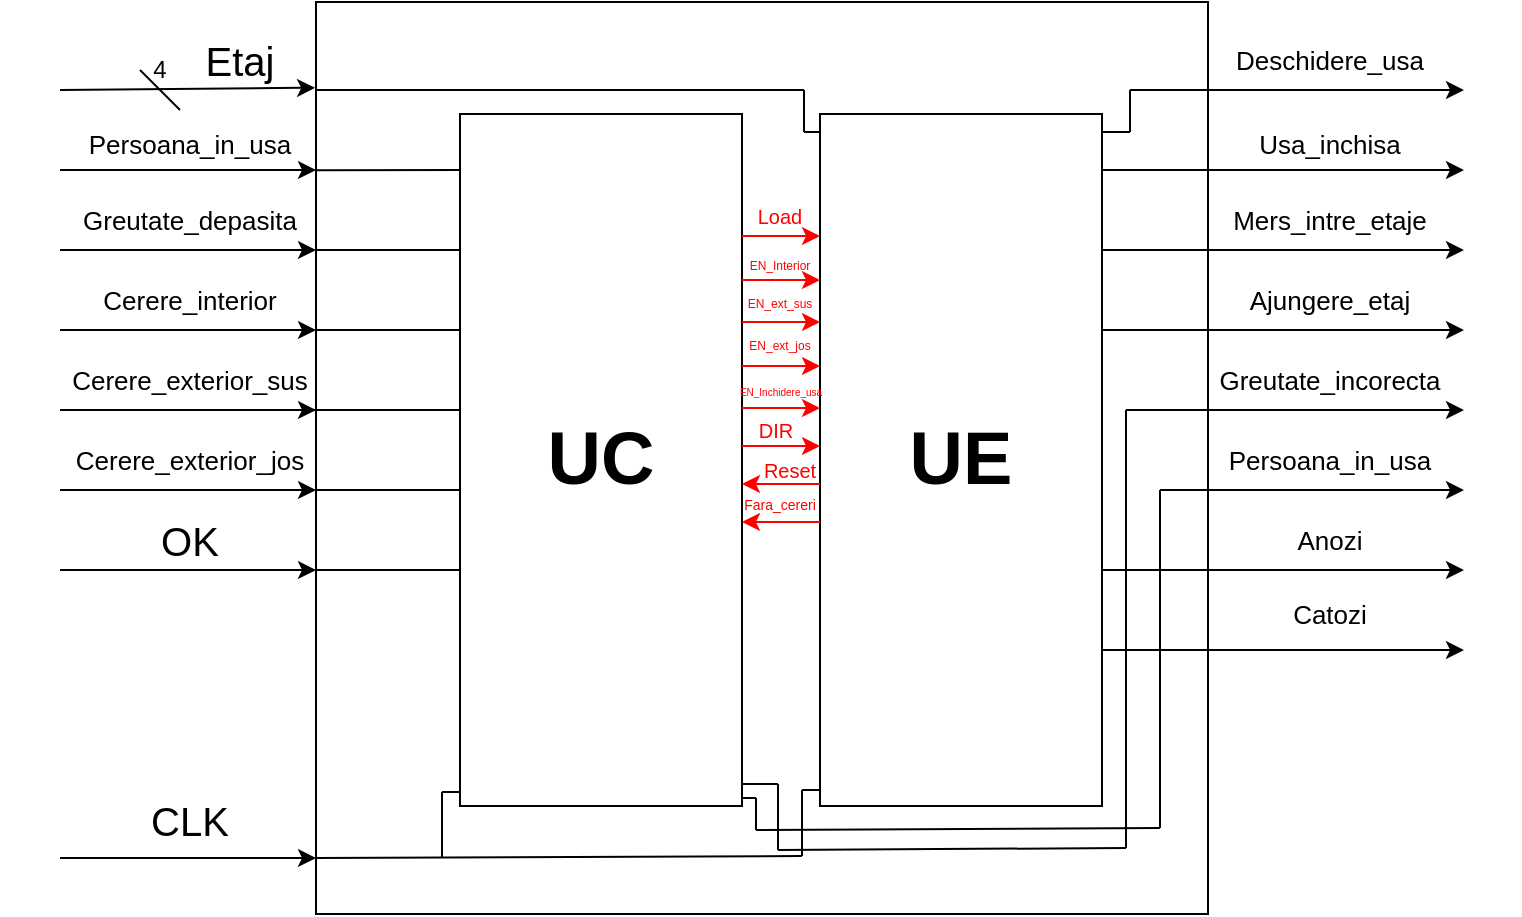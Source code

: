 <mxfile version="21.3.4" type="device">
  <diagram name="Page-1" id="GFIvSLtLIXp5ERF9A66N">
    <mxGraphModel dx="790" dy="440" grid="0" gridSize="10" guides="0" tooltips="1" connect="0" arrows="0" fold="1" page="1" pageScale="1" pageWidth="827" pageHeight="1169" background="#ffffff" math="0" shadow="0">
      <root>
        <mxCell id="0" />
        <mxCell id="1" parent="0" />
        <mxCell id="tNx4KRhvCRcn8NS1-yf5-1" value="" style="rounded=0;whiteSpace=wrap;html=1;fillColor=none;strokeColor=#000000;connectable=0;allowArrows=0;cloneable=0;" vertex="1" parent="1">
          <mxGeometry x="188" y="139" width="446" height="456" as="geometry" />
        </mxCell>
        <mxCell id="tNx4KRhvCRcn8NS1-yf5-2" value="&lt;font color=&quot;#000000&quot;&gt;&lt;b&gt;UC&lt;/b&gt;&lt;/font&gt;" style="rounded=0;whiteSpace=wrap;html=1;fillColor=none;strokeColor=#000000;fontSize=37;connectable=0;allowArrows=0;cloneable=0;" vertex="1" parent="1">
          <mxGeometry x="260" y="195" width="141" height="346" as="geometry" />
        </mxCell>
        <mxCell id="tNx4KRhvCRcn8NS1-yf5-5" value="&lt;font color=&quot;#000000&quot;&gt;&lt;b&gt;UE&lt;/b&gt;&lt;/font&gt;" style="rounded=0;whiteSpace=wrap;html=1;fillColor=none;strokeColor=#000000;fontSize=37;connectable=0;allowArrows=0;cloneable=0;" vertex="1" parent="1">
          <mxGeometry x="440" y="195" width="141" height="346" as="geometry" />
        </mxCell>
        <mxCell id="tNx4KRhvCRcn8NS1-yf5-6" value="" style="endArrow=classic;html=1;rounded=0;fontColor=#000000;strokeColor=#000000;entryX=-0.001;entryY=0.094;entryDx=0;entryDy=0;entryPerimeter=0;cloneable=0;" edge="1" parent="1" target="tNx4KRhvCRcn8NS1-yf5-1">
          <mxGeometry width="50" height="50" relative="1" as="geometry">
            <mxPoint x="60" y="183" as="sourcePoint" />
            <mxPoint x="178" y="181" as="targetPoint" />
          </mxGeometry>
        </mxCell>
        <mxCell id="tNx4KRhvCRcn8NS1-yf5-7" value="" style="endArrow=classic;html=1;rounded=0;fontColor=#000000;strokeColor=#000000;entryX=-0.001;entryY=0.094;entryDx=0;entryDy=0;entryPerimeter=0;cloneable=0;" edge="1" parent="1">
          <mxGeometry width="50" height="50" relative="1" as="geometry">
            <mxPoint x="60" y="223" as="sourcePoint" />
            <mxPoint x="188" y="223" as="targetPoint" />
          </mxGeometry>
        </mxCell>
        <mxCell id="tNx4KRhvCRcn8NS1-yf5-8" value="" style="endArrow=classic;html=1;rounded=0;fontColor=#000000;strokeColor=#000000;entryX=-0.001;entryY=0.094;entryDx=0;entryDy=0;entryPerimeter=0;cloneable=0;" edge="1" parent="1">
          <mxGeometry width="50" height="50" relative="1" as="geometry">
            <mxPoint x="60" y="263" as="sourcePoint" />
            <mxPoint x="188" y="263" as="targetPoint" />
          </mxGeometry>
        </mxCell>
        <mxCell id="tNx4KRhvCRcn8NS1-yf5-9" value="" style="endArrow=classic;html=1;rounded=0;fontColor=#000000;strokeColor=#000000;entryX=-0.001;entryY=0.094;entryDx=0;entryDy=0;entryPerimeter=0;cloneable=0;" edge="1" parent="1">
          <mxGeometry width="50" height="50" relative="1" as="geometry">
            <mxPoint x="60" y="303" as="sourcePoint" />
            <mxPoint x="188" y="303" as="targetPoint" />
          </mxGeometry>
        </mxCell>
        <mxCell id="tNx4KRhvCRcn8NS1-yf5-10" value="" style="endArrow=classic;html=1;rounded=0;fontColor=#000000;strokeColor=#000000;entryX=-0.001;entryY=0.094;entryDx=0;entryDy=0;entryPerimeter=0;cloneable=0;" edge="1" parent="1">
          <mxGeometry width="50" height="50" relative="1" as="geometry">
            <mxPoint x="60" y="343" as="sourcePoint" />
            <mxPoint x="188" y="343" as="targetPoint" />
          </mxGeometry>
        </mxCell>
        <mxCell id="tNx4KRhvCRcn8NS1-yf5-11" value="" style="endArrow=classic;html=1;rounded=0;fontColor=#000000;strokeColor=#000000;entryX=-0.001;entryY=0.094;entryDx=0;entryDy=0;entryPerimeter=0;cloneable=0;" edge="1" parent="1">
          <mxGeometry width="50" height="50" relative="1" as="geometry">
            <mxPoint x="60" y="383" as="sourcePoint" />
            <mxPoint x="188" y="383" as="targetPoint" />
          </mxGeometry>
        </mxCell>
        <mxCell id="tNx4KRhvCRcn8NS1-yf5-12" value="" style="endArrow=classic;html=1;rounded=0;fontColor=#000000;strokeColor=#000000;entryX=-0.001;entryY=0.094;entryDx=0;entryDy=0;entryPerimeter=0;cloneable=0;" edge="1" parent="1">
          <mxGeometry width="50" height="50" relative="1" as="geometry">
            <mxPoint x="60" y="423" as="sourcePoint" />
            <mxPoint x="188" y="423" as="targetPoint" />
          </mxGeometry>
        </mxCell>
        <mxCell id="tNx4KRhvCRcn8NS1-yf5-13" value="" style="endArrow=classic;html=1;rounded=0;fontColor=#000000;strokeColor=#000000;entryX=-0.001;entryY=0.094;entryDx=0;entryDy=0;entryPerimeter=0;cloneable=0;" edge="1" parent="1">
          <mxGeometry width="50" height="50" relative="1" as="geometry">
            <mxPoint x="60" y="567" as="sourcePoint" />
            <mxPoint x="188" y="567" as="targetPoint" />
          </mxGeometry>
        </mxCell>
        <mxCell id="tNx4KRhvCRcn8NS1-yf5-14" value="&lt;font color=&quot;#000000&quot;&gt;&lt;span style=&quot;font-size: 20px;&quot;&gt;Etaj&lt;/span&gt;&lt;/font&gt;" style="text;html=1;strokeColor=none;fillColor=none;align=center;verticalAlign=middle;whiteSpace=wrap;rounded=0;cloneable=0;" vertex="1" parent="1">
          <mxGeometry x="120" y="153" width="60" height="30" as="geometry" />
        </mxCell>
        <mxCell id="tNx4KRhvCRcn8NS1-yf5-15" value="&lt;font style=&quot;font-size: 13px;&quot; color=&quot;#000000&quot;&gt;Persoana_in_usa&lt;/font&gt;" style="text;html=1;strokeColor=none;fillColor=none;align=center;verticalAlign=middle;whiteSpace=wrap;rounded=0;cloneable=0;" vertex="1" parent="1">
          <mxGeometry x="30" y="195" width="190" height="30" as="geometry" />
        </mxCell>
        <mxCell id="tNx4KRhvCRcn8NS1-yf5-16" value="" style="endArrow=none;html=1;rounded=0;strokeColor=#000000;cloneable=0;" edge="1" parent="1">
          <mxGeometry width="50" height="50" relative="1" as="geometry">
            <mxPoint x="120" y="193" as="sourcePoint" />
            <mxPoint x="100" y="173" as="targetPoint" />
          </mxGeometry>
        </mxCell>
        <mxCell id="tNx4KRhvCRcn8NS1-yf5-17" value="&lt;font color=&quot;#000000&quot;&gt;4&lt;/font&gt;" style="text;html=1;strokeColor=none;fillColor=none;align=center;verticalAlign=middle;whiteSpace=wrap;rounded=0;cloneable=0;" vertex="1" parent="1">
          <mxGeometry x="100" y="173" width="20" as="geometry" />
        </mxCell>
        <mxCell id="tNx4KRhvCRcn8NS1-yf5-18" value="&lt;font color=&quot;#000000&quot;&gt;&lt;span style=&quot;font-size: 13px;&quot;&gt;Greutate_depasita&lt;/span&gt;&lt;/font&gt;" style="text;html=1;strokeColor=none;fillColor=none;align=center;verticalAlign=middle;whiteSpace=wrap;rounded=0;cloneable=0;" vertex="1" parent="1">
          <mxGeometry x="30" y="233" width="190" height="30" as="geometry" />
        </mxCell>
        <mxCell id="tNx4KRhvCRcn8NS1-yf5-19" value="&lt;font color=&quot;#000000&quot;&gt;&lt;span style=&quot;font-size: 13px;&quot;&gt;Cerere_interior&lt;br&gt;&lt;/span&gt;&lt;/font&gt;" style="text;html=1;strokeColor=none;fillColor=none;align=center;verticalAlign=middle;whiteSpace=wrap;rounded=0;cloneable=0;" vertex="1" parent="1">
          <mxGeometry x="30" y="273" width="190" height="30" as="geometry" />
        </mxCell>
        <mxCell id="tNx4KRhvCRcn8NS1-yf5-20" value="&lt;font color=&quot;#000000&quot;&gt;&lt;span style=&quot;font-size: 13px;&quot;&gt;Cerere_exterior_sus&lt;br&gt;&lt;/span&gt;&lt;/font&gt;" style="text;html=1;strokeColor=none;fillColor=none;align=center;verticalAlign=middle;whiteSpace=wrap;rounded=0;cloneable=0;" vertex="1" parent="1">
          <mxGeometry x="30" y="313" width="190" height="30" as="geometry" />
        </mxCell>
        <mxCell id="tNx4KRhvCRcn8NS1-yf5-21" value="&lt;font color=&quot;#000000&quot;&gt;&lt;span style=&quot;font-size: 13px;&quot;&gt;Cerere_exterior_jos&lt;br&gt;&lt;/span&gt;&lt;/font&gt;" style="text;html=1;strokeColor=none;fillColor=none;align=center;verticalAlign=middle;whiteSpace=wrap;rounded=0;cloneable=0;" vertex="1" parent="1">
          <mxGeometry x="30" y="353" width="190" height="30" as="geometry" />
        </mxCell>
        <mxCell id="tNx4KRhvCRcn8NS1-yf5-22" value="&lt;font color=&quot;#000000&quot;&gt;&lt;span style=&quot;font-size: 20px;&quot;&gt;OK&lt;/span&gt;&lt;/font&gt;" style="text;html=1;strokeColor=none;fillColor=none;align=center;verticalAlign=middle;whiteSpace=wrap;rounded=0;cloneable=0;" vertex="1" parent="1">
          <mxGeometry x="95" y="393" width="60" height="30" as="geometry" />
        </mxCell>
        <mxCell id="tNx4KRhvCRcn8NS1-yf5-23" value="&lt;font color=&quot;#000000&quot;&gt;&lt;span style=&quot;font-size: 20px;&quot;&gt;CLK&lt;/span&gt;&lt;/font&gt;" style="text;html=1;strokeColor=none;fillColor=none;align=center;verticalAlign=middle;whiteSpace=wrap;rounded=0;cloneable=0;" vertex="1" parent="1">
          <mxGeometry x="95" y="533" width="60" height="30" as="geometry" />
        </mxCell>
        <mxCell id="tNx4KRhvCRcn8NS1-yf5-24" value="" style="endArrow=classic;html=1;rounded=0;fontColor=#000000;strokeColor=#000000;entryX=-0.001;entryY=0.094;entryDx=0;entryDy=0;entryPerimeter=0;cloneable=0;" edge="1" parent="1">
          <mxGeometry width="50" height="50" relative="1" as="geometry">
            <mxPoint x="634" y="183" as="sourcePoint" />
            <mxPoint x="762" y="183" as="targetPoint" />
          </mxGeometry>
        </mxCell>
        <mxCell id="tNx4KRhvCRcn8NS1-yf5-25" value="" style="endArrow=classic;html=1;rounded=0;fontColor=#000000;strokeColor=#000000;entryX=-0.001;entryY=0.094;entryDx=0;entryDy=0;entryPerimeter=0;cloneable=0;" edge="1" parent="1">
          <mxGeometry width="50" height="50" relative="1" as="geometry">
            <mxPoint x="634" y="223" as="sourcePoint" />
            <mxPoint x="762" y="223" as="targetPoint" />
          </mxGeometry>
        </mxCell>
        <mxCell id="tNx4KRhvCRcn8NS1-yf5-26" value="" style="endArrow=classic;html=1;rounded=0;fontColor=#000000;strokeColor=#000000;entryX=-0.001;entryY=0.094;entryDx=0;entryDy=0;entryPerimeter=0;cloneable=0;" edge="1" parent="1">
          <mxGeometry width="50" height="50" relative="1" as="geometry">
            <mxPoint x="634" y="263" as="sourcePoint" />
            <mxPoint x="762" y="263" as="targetPoint" />
          </mxGeometry>
        </mxCell>
        <mxCell id="tNx4KRhvCRcn8NS1-yf5-27" value="" style="endArrow=classic;html=1;rounded=0;fontColor=#000000;strokeColor=#000000;entryX=-0.001;entryY=0.094;entryDx=0;entryDy=0;entryPerimeter=0;cloneable=0;" edge="1" parent="1">
          <mxGeometry width="50" height="50" relative="1" as="geometry">
            <mxPoint x="634" y="303" as="sourcePoint" />
            <mxPoint x="762" y="303" as="targetPoint" />
          </mxGeometry>
        </mxCell>
        <mxCell id="tNx4KRhvCRcn8NS1-yf5-28" value="" style="endArrow=classic;html=1;rounded=0;fontColor=#000000;strokeColor=#000000;entryX=-0.001;entryY=0.094;entryDx=0;entryDy=0;entryPerimeter=0;cloneable=0;" edge="1" parent="1">
          <mxGeometry width="50" height="50" relative="1" as="geometry">
            <mxPoint x="634" y="343" as="sourcePoint" />
            <mxPoint x="762" y="343" as="targetPoint" />
          </mxGeometry>
        </mxCell>
        <mxCell id="tNx4KRhvCRcn8NS1-yf5-29" value="" style="endArrow=classic;html=1;rounded=0;fontColor=#000000;strokeColor=#000000;entryX=-0.001;entryY=0.094;entryDx=0;entryDy=0;entryPerimeter=0;cloneable=0;" edge="1" parent="1">
          <mxGeometry width="50" height="50" relative="1" as="geometry">
            <mxPoint x="634" y="383" as="sourcePoint" />
            <mxPoint x="762" y="383" as="targetPoint" />
          </mxGeometry>
        </mxCell>
        <mxCell id="tNx4KRhvCRcn8NS1-yf5-30" value="" style="endArrow=classic;html=1;rounded=0;fontColor=#000000;strokeColor=#000000;entryX=-0.001;entryY=0.094;entryDx=0;entryDy=0;entryPerimeter=0;cloneable=0;" edge="1" parent="1">
          <mxGeometry width="50" height="50" relative="1" as="geometry">
            <mxPoint x="634" y="423" as="sourcePoint" />
            <mxPoint x="762" y="423" as="targetPoint" />
          </mxGeometry>
        </mxCell>
        <mxCell id="tNx4KRhvCRcn8NS1-yf5-31" value="" style="endArrow=classic;html=1;rounded=0;fontColor=#000000;strokeColor=#000000;entryX=-0.001;entryY=0.094;entryDx=0;entryDy=0;entryPerimeter=0;cloneable=0;" edge="1" parent="1">
          <mxGeometry width="50" height="50" relative="1" as="geometry">
            <mxPoint x="634" y="463" as="sourcePoint" />
            <mxPoint x="762" y="463" as="targetPoint" />
          </mxGeometry>
        </mxCell>
        <mxCell id="tNx4KRhvCRcn8NS1-yf5-33" value="&lt;font color=&quot;#000000&quot;&gt;&lt;span style=&quot;font-size: 13px;&quot;&gt;Deschidere_usa&lt;br&gt;&lt;/span&gt;&lt;/font&gt;" style="text;html=1;strokeColor=none;fillColor=none;align=center;verticalAlign=middle;whiteSpace=wrap;rounded=0;cloneable=0;" vertex="1" parent="1">
          <mxGeometry x="600" y="153" width="190" height="30" as="geometry" />
        </mxCell>
        <mxCell id="tNx4KRhvCRcn8NS1-yf5-34" value="&lt;font color=&quot;#000000&quot;&gt;&lt;span style=&quot;font-size: 13px;&quot;&gt;Usa_inchisa&lt;br&gt;&lt;/span&gt;&lt;/font&gt;" style="text;html=1;strokeColor=none;fillColor=none;align=center;verticalAlign=middle;whiteSpace=wrap;rounded=0;cloneable=0;" vertex="1" parent="1">
          <mxGeometry x="600" y="195" width="190" height="30" as="geometry" />
        </mxCell>
        <mxCell id="tNx4KRhvCRcn8NS1-yf5-35" value="&lt;font color=&quot;#000000&quot;&gt;&lt;span style=&quot;font-size: 13px;&quot;&gt;Mers_intre_etaje&lt;br&gt;&lt;/span&gt;&lt;/font&gt;" style="text;html=1;strokeColor=none;fillColor=none;align=center;verticalAlign=middle;whiteSpace=wrap;rounded=0;cloneable=0;" vertex="1" parent="1">
          <mxGeometry x="600" y="233" width="190" height="30" as="geometry" />
        </mxCell>
        <mxCell id="tNx4KRhvCRcn8NS1-yf5-36" value="&lt;font color=&quot;#000000&quot;&gt;&lt;span style=&quot;font-size: 13px;&quot;&gt;Ajungere_etaj&lt;br&gt;&lt;/span&gt;&lt;/font&gt;" style="text;html=1;strokeColor=none;fillColor=none;align=center;verticalAlign=middle;whiteSpace=wrap;rounded=0;cloneable=0;" vertex="1" parent="1">
          <mxGeometry x="600" y="273" width="190" height="30" as="geometry" />
        </mxCell>
        <mxCell id="tNx4KRhvCRcn8NS1-yf5-37" value="&lt;font color=&quot;#000000&quot;&gt;&lt;span style=&quot;font-size: 13px;&quot;&gt;Greutate_incorecta&lt;br&gt;&lt;/span&gt;&lt;/font&gt;" style="text;html=1;strokeColor=none;fillColor=none;align=center;verticalAlign=middle;whiteSpace=wrap;rounded=0;cloneable=0;" vertex="1" parent="1">
          <mxGeometry x="600" y="313" width="190" height="30" as="geometry" />
        </mxCell>
        <mxCell id="tNx4KRhvCRcn8NS1-yf5-38" value="&lt;font color=&quot;#000000&quot;&gt;&lt;span style=&quot;font-size: 13px;&quot;&gt;Persoana_in_usa&lt;br&gt;&lt;/span&gt;&lt;/font&gt;" style="text;html=1;strokeColor=none;fillColor=none;align=center;verticalAlign=middle;whiteSpace=wrap;rounded=0;cloneable=0;" vertex="1" parent="1">
          <mxGeometry x="600" y="353" width="190" height="30" as="geometry" />
        </mxCell>
        <mxCell id="tNx4KRhvCRcn8NS1-yf5-39" value="&lt;font color=&quot;#000000&quot;&gt;&lt;span style=&quot;font-size: 13px;&quot;&gt;Anozi&lt;br&gt;&lt;/span&gt;&lt;/font&gt;" style="text;html=1;strokeColor=none;fillColor=none;align=center;verticalAlign=middle;whiteSpace=wrap;rounded=0;cloneable=0;" vertex="1" parent="1">
          <mxGeometry x="600" y="393" width="190" height="30" as="geometry" />
        </mxCell>
        <mxCell id="tNx4KRhvCRcn8NS1-yf5-40" value="&lt;font color=&quot;#000000&quot;&gt;&lt;span style=&quot;font-size: 13px;&quot;&gt;Catozi&lt;br&gt;&lt;/span&gt;&lt;/font&gt;" style="text;html=1;strokeColor=none;fillColor=none;align=center;verticalAlign=middle;whiteSpace=wrap;rounded=0;cloneable=0;" vertex="1" parent="1">
          <mxGeometry x="600" y="430" width="190" height="30" as="geometry" />
        </mxCell>
        <mxCell id="tNx4KRhvCRcn8NS1-yf5-47" value="" style="endArrow=none;html=1;rounded=0;strokeColor=#000000;" edge="1" parent="1">
          <mxGeometry width="50" height="50" relative="1" as="geometry">
            <mxPoint x="188" y="183" as="sourcePoint" />
            <mxPoint x="432" y="183" as="targetPoint" />
          </mxGeometry>
        </mxCell>
        <mxCell id="tNx4KRhvCRcn8NS1-yf5-52" value="" style="endArrow=none;html=1;rounded=0;strokeColor=#000000;" edge="1" parent="1">
          <mxGeometry width="50" height="50" relative="1" as="geometry">
            <mxPoint x="432" y="204" as="sourcePoint" />
            <mxPoint x="432" y="183" as="targetPoint" />
          </mxGeometry>
        </mxCell>
        <mxCell id="tNx4KRhvCRcn8NS1-yf5-53" value="" style="endArrow=none;html=1;rounded=0;strokeColor=#000000;" edge="1" parent="1">
          <mxGeometry width="50" height="50" relative="1" as="geometry">
            <mxPoint x="440" y="204" as="sourcePoint" />
            <mxPoint x="432" y="204" as="targetPoint" />
          </mxGeometry>
        </mxCell>
        <mxCell id="tNx4KRhvCRcn8NS1-yf5-54" value="" style="endArrow=none;html=1;rounded=0;strokeColor=#000000;entryX=0.831;entryY=0.936;entryDx=0;entryDy=0;entryPerimeter=0;" edge="1" parent="1" target="tNx4KRhvCRcn8NS1-yf5-15">
          <mxGeometry width="50" height="50" relative="1" as="geometry">
            <mxPoint x="260" y="223" as="sourcePoint" />
            <mxPoint x="427" y="321" as="targetPoint" />
          </mxGeometry>
        </mxCell>
        <mxCell id="tNx4KRhvCRcn8NS1-yf5-55" value="" style="endArrow=none;html=1;rounded=0;strokeColor=#000000;entryX=0.831;entryY=0.936;entryDx=0;entryDy=0;entryPerimeter=0;" edge="1" parent="1">
          <mxGeometry width="50" height="50" relative="1" as="geometry">
            <mxPoint x="260" y="263" as="sourcePoint" />
            <mxPoint x="188" y="263" as="targetPoint" />
          </mxGeometry>
        </mxCell>
        <mxCell id="tNx4KRhvCRcn8NS1-yf5-56" value="" style="endArrow=none;html=1;rounded=0;strokeColor=#000000;entryX=0.831;entryY=0.936;entryDx=0;entryDy=0;entryPerimeter=0;" edge="1" parent="1">
          <mxGeometry width="50" height="50" relative="1" as="geometry">
            <mxPoint x="260" y="303" as="sourcePoint" />
            <mxPoint x="188" y="303" as="targetPoint" />
          </mxGeometry>
        </mxCell>
        <mxCell id="tNx4KRhvCRcn8NS1-yf5-57" value="" style="endArrow=none;html=1;rounded=0;strokeColor=#000000;entryX=0.831;entryY=0.936;entryDx=0;entryDy=0;entryPerimeter=0;" edge="1" parent="1">
          <mxGeometry width="50" height="50" relative="1" as="geometry">
            <mxPoint x="260" y="343" as="sourcePoint" />
            <mxPoint x="187" y="343" as="targetPoint" />
          </mxGeometry>
        </mxCell>
        <mxCell id="tNx4KRhvCRcn8NS1-yf5-58" value="" style="endArrow=none;html=1;rounded=0;strokeColor=#000000;entryX=0.831;entryY=0.936;entryDx=0;entryDy=0;entryPerimeter=0;" edge="1" parent="1">
          <mxGeometry width="50" height="50" relative="1" as="geometry">
            <mxPoint x="260" y="383" as="sourcePoint" />
            <mxPoint x="188" y="383" as="targetPoint" />
          </mxGeometry>
        </mxCell>
        <mxCell id="tNx4KRhvCRcn8NS1-yf5-59" value="" style="endArrow=none;html=1;rounded=0;strokeColor=#000000;entryX=0.831;entryY=0.936;entryDx=0;entryDy=0;entryPerimeter=0;" edge="1" parent="1">
          <mxGeometry width="50" height="50" relative="1" as="geometry">
            <mxPoint x="260" y="423" as="sourcePoint" />
            <mxPoint x="188" y="423" as="targetPoint" />
          </mxGeometry>
        </mxCell>
        <mxCell id="tNx4KRhvCRcn8NS1-yf5-60" value="" style="endArrow=none;html=1;rounded=0;strokeColor=#000000;" edge="1" parent="1">
          <mxGeometry width="50" height="50" relative="1" as="geometry">
            <mxPoint x="188" y="567" as="sourcePoint" />
            <mxPoint x="431" y="566" as="targetPoint" />
          </mxGeometry>
        </mxCell>
        <mxCell id="tNx4KRhvCRcn8NS1-yf5-61" value="" style="endArrow=none;html=1;rounded=0;strokeColor=#000000;" edge="1" parent="1">
          <mxGeometry width="50" height="50" relative="1" as="geometry">
            <mxPoint x="431" y="533" as="sourcePoint" />
            <mxPoint x="431" y="566" as="targetPoint" />
          </mxGeometry>
        </mxCell>
        <mxCell id="tNx4KRhvCRcn8NS1-yf5-62" value="" style="endArrow=none;html=1;rounded=0;strokeColor=#000000;" edge="1" parent="1">
          <mxGeometry width="50" height="50" relative="1" as="geometry">
            <mxPoint x="440" y="533" as="sourcePoint" />
            <mxPoint x="431" y="533" as="targetPoint" />
          </mxGeometry>
        </mxCell>
        <mxCell id="tNx4KRhvCRcn8NS1-yf5-63" value="" style="endArrow=none;html=1;rounded=0;strokeColor=#000000;" edge="1" parent="1">
          <mxGeometry width="50" height="50" relative="1" as="geometry">
            <mxPoint x="251" y="534" as="sourcePoint" />
            <mxPoint x="251" y="567" as="targetPoint" />
          </mxGeometry>
        </mxCell>
        <mxCell id="tNx4KRhvCRcn8NS1-yf5-64" value="" style="endArrow=none;html=1;rounded=0;strokeColor=#000000;" edge="1" parent="1">
          <mxGeometry width="50" height="50" relative="1" as="geometry">
            <mxPoint x="260" y="534" as="sourcePoint" />
            <mxPoint x="251" y="534" as="targetPoint" />
          </mxGeometry>
        </mxCell>
        <mxCell id="tNx4KRhvCRcn8NS1-yf5-65" value="" style="endArrow=none;html=1;rounded=0;strokeColor=#000000;exitX=0.185;exitY=1;exitDx=0;exitDy=0;exitPerimeter=0;" edge="1" parent="1" source="tNx4KRhvCRcn8NS1-yf5-33">
          <mxGeometry width="50" height="50" relative="1" as="geometry">
            <mxPoint x="290" y="419" as="sourcePoint" />
            <mxPoint x="595" y="183" as="targetPoint" />
          </mxGeometry>
        </mxCell>
        <mxCell id="tNx4KRhvCRcn8NS1-yf5-66" value="" style="endArrow=none;html=1;rounded=0;strokeColor=#000000;" edge="1" parent="1">
          <mxGeometry width="50" height="50" relative="1" as="geometry">
            <mxPoint x="595" y="204" as="sourcePoint" />
            <mxPoint x="595" y="183" as="targetPoint" />
          </mxGeometry>
        </mxCell>
        <mxCell id="tNx4KRhvCRcn8NS1-yf5-67" value="" style="endArrow=none;html=1;rounded=0;strokeColor=#000000;" edge="1" parent="1">
          <mxGeometry width="50" height="50" relative="1" as="geometry">
            <mxPoint x="595" y="204" as="sourcePoint" />
            <mxPoint x="581" y="204" as="targetPoint" />
          </mxGeometry>
        </mxCell>
        <mxCell id="tNx4KRhvCRcn8NS1-yf5-68" value="" style="endArrow=none;html=1;rounded=0;strokeColor=#000000;entryX=0.184;entryY=0.933;entryDx=0;entryDy=0;entryPerimeter=0;" edge="1" parent="1" target="tNx4KRhvCRcn8NS1-yf5-34">
          <mxGeometry width="50" height="50" relative="1" as="geometry">
            <mxPoint x="581" y="223" as="sourcePoint" />
            <mxPoint x="594" y="228" as="targetPoint" />
          </mxGeometry>
        </mxCell>
        <mxCell id="tNx4KRhvCRcn8NS1-yf5-69" value="" style="endArrow=none;html=1;rounded=0;strokeColor=#000000;entryX=0.184;entryY=0.933;entryDx=0;entryDy=0;entryPerimeter=0;" edge="1" parent="1">
          <mxGeometry width="50" height="50" relative="1" as="geometry">
            <mxPoint x="581" y="263" as="sourcePoint" />
            <mxPoint x="635" y="263" as="targetPoint" />
          </mxGeometry>
        </mxCell>
        <mxCell id="tNx4KRhvCRcn8NS1-yf5-70" value="" style="endArrow=none;html=1;rounded=0;strokeColor=#000000;entryX=0.184;entryY=0.933;entryDx=0;entryDy=0;entryPerimeter=0;" edge="1" parent="1">
          <mxGeometry width="50" height="50" relative="1" as="geometry">
            <mxPoint x="581" y="303" as="sourcePoint" />
            <mxPoint x="635" y="303" as="targetPoint" />
          </mxGeometry>
        </mxCell>
        <mxCell id="tNx4KRhvCRcn8NS1-yf5-71" value="" style="endArrow=none;html=1;rounded=0;strokeColor=#000000;entryX=0.184;entryY=0.933;entryDx=0;entryDy=0;entryPerimeter=0;" edge="1" parent="1">
          <mxGeometry width="50" height="50" relative="1" as="geometry">
            <mxPoint x="593" y="343" as="sourcePoint" />
            <mxPoint x="635" y="343" as="targetPoint" />
          </mxGeometry>
        </mxCell>
        <mxCell id="tNx4KRhvCRcn8NS1-yf5-72" value="" style="endArrow=none;html=1;rounded=0;strokeColor=#000000;entryX=0.184;entryY=0.933;entryDx=0;entryDy=0;entryPerimeter=0;" edge="1" parent="1">
          <mxGeometry width="50" height="50" relative="1" as="geometry">
            <mxPoint x="610" y="383" as="sourcePoint" />
            <mxPoint x="635" y="383" as="targetPoint" />
          </mxGeometry>
        </mxCell>
        <mxCell id="tNx4KRhvCRcn8NS1-yf5-73" value="" style="endArrow=none;html=1;rounded=0;strokeColor=#000000;entryX=0.184;entryY=0.933;entryDx=0;entryDy=0;entryPerimeter=0;" edge="1" parent="1">
          <mxGeometry width="50" height="50" relative="1" as="geometry">
            <mxPoint x="581" y="423" as="sourcePoint" />
            <mxPoint x="635" y="423" as="targetPoint" />
          </mxGeometry>
        </mxCell>
        <mxCell id="tNx4KRhvCRcn8NS1-yf5-74" value="" style="endArrow=none;html=1;rounded=0;strokeColor=#000000;entryX=0.184;entryY=0.933;entryDx=0;entryDy=0;entryPerimeter=0;" edge="1" parent="1">
          <mxGeometry width="50" height="50" relative="1" as="geometry">
            <mxPoint x="581" y="463" as="sourcePoint" />
            <mxPoint x="635" y="463" as="targetPoint" />
          </mxGeometry>
        </mxCell>
        <mxCell id="tNx4KRhvCRcn8NS1-yf5-75" value="" style="endArrow=none;html=1;rounded=0;strokeColor=#000000;" edge="1" parent="1">
          <mxGeometry width="50" height="50" relative="1" as="geometry">
            <mxPoint x="610" y="552" as="sourcePoint" />
            <mxPoint x="610" y="383" as="targetPoint" />
          </mxGeometry>
        </mxCell>
        <mxCell id="tNx4KRhvCRcn8NS1-yf5-76" value="" style="endArrow=none;html=1;rounded=0;strokeColor=#000000;" edge="1" parent="1">
          <mxGeometry width="50" height="50" relative="1" as="geometry">
            <mxPoint x="408" y="553" as="sourcePoint" />
            <mxPoint x="610" y="552" as="targetPoint" />
          </mxGeometry>
        </mxCell>
        <mxCell id="tNx4KRhvCRcn8NS1-yf5-80" value="" style="endArrow=none;html=1;rounded=0;strokeColor=#000000;" edge="1" parent="1">
          <mxGeometry width="50" height="50" relative="1" as="geometry">
            <mxPoint x="408" y="553" as="sourcePoint" />
            <mxPoint x="408" y="537" as="targetPoint" />
          </mxGeometry>
        </mxCell>
        <mxCell id="tNx4KRhvCRcn8NS1-yf5-81" value="" style="endArrow=none;html=1;rounded=0;strokeColor=#000000;" edge="1" parent="1">
          <mxGeometry width="50" height="50" relative="1" as="geometry">
            <mxPoint x="408" y="537" as="sourcePoint" />
            <mxPoint x="401" y="537" as="targetPoint" />
          </mxGeometry>
        </mxCell>
        <mxCell id="tNx4KRhvCRcn8NS1-yf5-82" value="" style="endArrow=none;html=1;rounded=0;strokeColor=#000000;" edge="1" parent="1">
          <mxGeometry width="50" height="50" relative="1" as="geometry">
            <mxPoint x="593" y="562" as="sourcePoint" />
            <mxPoint x="593" y="343" as="targetPoint" />
          </mxGeometry>
        </mxCell>
        <mxCell id="tNx4KRhvCRcn8NS1-yf5-83" value="" style="endArrow=none;html=1;rounded=0;strokeColor=#000000;" edge="1" parent="1">
          <mxGeometry width="50" height="50" relative="1" as="geometry">
            <mxPoint x="419" y="563" as="sourcePoint" />
            <mxPoint x="593" y="562" as="targetPoint" />
          </mxGeometry>
        </mxCell>
        <mxCell id="tNx4KRhvCRcn8NS1-yf5-84" value="" style="endArrow=none;html=1;rounded=0;strokeColor=#000000;" edge="1" parent="1">
          <mxGeometry width="50" height="50" relative="1" as="geometry">
            <mxPoint x="419" y="530" as="sourcePoint" />
            <mxPoint x="419" y="563" as="targetPoint" />
          </mxGeometry>
        </mxCell>
        <mxCell id="tNx4KRhvCRcn8NS1-yf5-85" value="" style="endArrow=none;html=1;rounded=0;strokeColor=#000000;" edge="1" parent="1">
          <mxGeometry width="50" height="50" relative="1" as="geometry">
            <mxPoint x="419" y="530" as="sourcePoint" />
            <mxPoint x="401" y="530" as="targetPoint" />
          </mxGeometry>
        </mxCell>
        <mxCell id="tNx4KRhvCRcn8NS1-yf5-86" value="" style="endArrow=classic;html=1;rounded=0;strokeColor=#FF0000;" edge="1" parent="1">
          <mxGeometry width="50" height="50" relative="1" as="geometry">
            <mxPoint x="401" y="256" as="sourcePoint" />
            <mxPoint x="440" y="256" as="targetPoint" />
          </mxGeometry>
        </mxCell>
        <mxCell id="tNx4KRhvCRcn8NS1-yf5-88" value="" style="endArrow=classic;html=1;rounded=0;strokeColor=#FF0000;" edge="1" parent="1">
          <mxGeometry width="50" height="50" relative="1" as="geometry">
            <mxPoint x="401" y="278" as="sourcePoint" />
            <mxPoint x="440" y="278" as="targetPoint" />
          </mxGeometry>
        </mxCell>
        <mxCell id="tNx4KRhvCRcn8NS1-yf5-89" value="" style="endArrow=classic;html=1;rounded=0;strokeColor=#FF0000;" edge="1" parent="1">
          <mxGeometry width="50" height="50" relative="1" as="geometry">
            <mxPoint x="401" y="299" as="sourcePoint" />
            <mxPoint x="440" y="299" as="targetPoint" />
          </mxGeometry>
        </mxCell>
        <mxCell id="tNx4KRhvCRcn8NS1-yf5-90" value="" style="endArrow=classic;html=1;rounded=0;strokeColor=#FF0000;" edge="1" parent="1">
          <mxGeometry width="50" height="50" relative="1" as="geometry">
            <mxPoint x="401" y="321" as="sourcePoint" />
            <mxPoint x="440" y="321" as="targetPoint" />
          </mxGeometry>
        </mxCell>
        <mxCell id="tNx4KRhvCRcn8NS1-yf5-91" value="" style="endArrow=classic;html=1;rounded=0;strokeColor=#FF0000;" edge="1" parent="1">
          <mxGeometry width="50" height="50" relative="1" as="geometry">
            <mxPoint x="401" y="342" as="sourcePoint" />
            <mxPoint x="440" y="342" as="targetPoint" />
          </mxGeometry>
        </mxCell>
        <mxCell id="tNx4KRhvCRcn8NS1-yf5-92" value="" style="endArrow=classic;html=1;rounded=0;strokeColor=#FF0000;" edge="1" parent="1">
          <mxGeometry width="50" height="50" relative="1" as="geometry">
            <mxPoint x="401" y="361" as="sourcePoint" />
            <mxPoint x="440" y="361" as="targetPoint" />
          </mxGeometry>
        </mxCell>
        <mxCell id="tNx4KRhvCRcn8NS1-yf5-93" value="&lt;font color=&quot;#ff0000&quot;&gt;&lt;span style=&quot;font-size: 10px;&quot;&gt;Load&lt;/span&gt;&lt;/font&gt;" style="text;html=1;strokeColor=none;fillColor=none;align=center;verticalAlign=middle;whiteSpace=wrap;rounded=0;" vertex="1" parent="1">
          <mxGeometry x="390" y="231" width="60" height="30" as="geometry" />
        </mxCell>
        <mxCell id="tNx4KRhvCRcn8NS1-yf5-95" value="&lt;font style=&quot;font-size: 6px;&quot; color=&quot;#ff0000&quot;&gt;EN_Interior&lt;/font&gt;" style="text;html=1;strokeColor=none;fillColor=none;align=center;verticalAlign=middle;whiteSpace=wrap;rounded=0;" vertex="1" parent="1">
          <mxGeometry x="390" y="254" width="60" height="30" as="geometry" />
        </mxCell>
        <mxCell id="tNx4KRhvCRcn8NS1-yf5-96" value="&lt;font style=&quot;font-size: 6px;&quot; color=&quot;#ff0000&quot;&gt;EN_ext_sus&lt;/font&gt;" style="text;html=1;strokeColor=none;fillColor=none;align=center;verticalAlign=middle;whiteSpace=wrap;rounded=0;" vertex="1" parent="1">
          <mxGeometry x="390" y="273" width="60" height="30" as="geometry" />
        </mxCell>
        <mxCell id="tNx4KRhvCRcn8NS1-yf5-97" value="&lt;font style=&quot;font-size: 6px;&quot; color=&quot;#ff0000&quot;&gt;EN_ext_jos&lt;/font&gt;" style="text;html=1;strokeColor=none;fillColor=none;align=center;verticalAlign=middle;whiteSpace=wrap;rounded=0;" vertex="1" parent="1">
          <mxGeometry x="390" y="294" width="60" height="30" as="geometry" />
        </mxCell>
        <mxCell id="tNx4KRhvCRcn8NS1-yf5-98" value="&lt;font style=&quot;font-size: 5px;&quot; color=&quot;#ff0000&quot;&gt;EN_Inchidere_usa&lt;/font&gt;" style="text;html=1;strokeColor=none;fillColor=none;align=center;verticalAlign=middle;whiteSpace=wrap;rounded=0;" vertex="1" parent="1">
          <mxGeometry x="402" y="321" width="37" height="21" as="geometry" />
        </mxCell>
        <mxCell id="tNx4KRhvCRcn8NS1-yf5-99" value="&lt;font color=&quot;#ff0000&quot;&gt;&lt;span style=&quot;font-size: 10px;&quot;&gt;DIR&lt;/span&gt;&lt;/font&gt;" style="text;html=1;strokeColor=none;fillColor=none;align=center;verticalAlign=middle;whiteSpace=wrap;rounded=0;" vertex="1" parent="1">
          <mxGeometry x="388" y="338" width="60" height="30" as="geometry" />
        </mxCell>
        <mxCell id="tNx4KRhvCRcn8NS1-yf5-100" value="" style="endArrow=classic;html=1;rounded=0;strokeColor=#FF0000;" edge="1" parent="1">
          <mxGeometry width="50" height="50" relative="1" as="geometry">
            <mxPoint x="440" y="380" as="sourcePoint" />
            <mxPoint x="401" y="380" as="targetPoint" />
          </mxGeometry>
        </mxCell>
        <mxCell id="tNx4KRhvCRcn8NS1-yf5-101" value="" style="endArrow=classic;html=1;rounded=0;strokeColor=#FF0000;" edge="1" parent="1">
          <mxGeometry width="50" height="50" relative="1" as="geometry">
            <mxPoint x="440" y="399" as="sourcePoint" />
            <mxPoint x="401" y="399" as="targetPoint" />
          </mxGeometry>
        </mxCell>
        <mxCell id="tNx4KRhvCRcn8NS1-yf5-102" value="&lt;font color=&quot;#ff0000&quot;&gt;&lt;span style=&quot;font-size: 10px;&quot;&gt;Reset&lt;/span&gt;&lt;/font&gt;" style="text;html=1;strokeColor=none;fillColor=none;align=center;verticalAlign=middle;whiteSpace=wrap;rounded=0;" vertex="1" parent="1">
          <mxGeometry x="395" y="358" width="60" height="30" as="geometry" />
        </mxCell>
        <mxCell id="tNx4KRhvCRcn8NS1-yf5-103" value="&lt;font style=&quot;font-size: 7px;&quot; color=&quot;#ff0000&quot;&gt;Fara_cereri&lt;/font&gt;" style="text;html=1;strokeColor=none;fillColor=none;align=center;verticalAlign=middle;whiteSpace=wrap;rounded=0;" vertex="1" parent="1">
          <mxGeometry x="390" y="374" width="60" height="30" as="geometry" />
        </mxCell>
      </root>
    </mxGraphModel>
  </diagram>
</mxfile>
